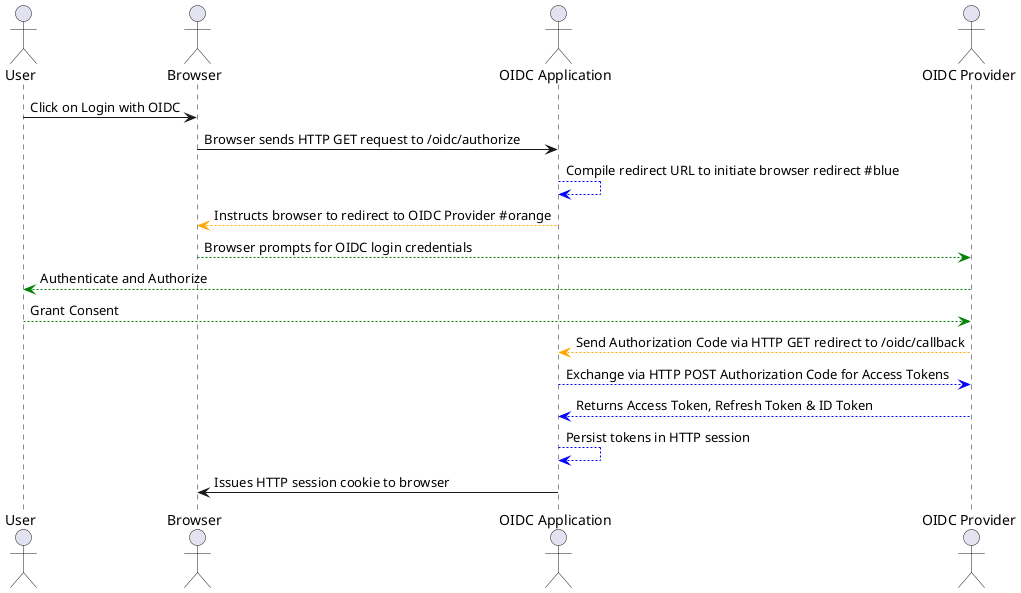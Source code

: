 @startuml
actor User
actor Browser
actor "OIDC Application" as OidcApplication
actor "OIDC Provider" as OidcProvider


User -> Browser : Click on Login with OIDC
Browser -> OidcApplication : Browser sends HTTP GET request to /oidc/authorize
OidcApplication -[#blue]-> OidcApplication: Compile redirect URL to initiate browser redirect #blue
Browser <-[#orange]- OidcApplication: Instructs browser to redirect to OIDC Provider #orange
Browser -[#green]-> OidcProvider: Browser prompts for OIDC login credentials
User <-[#green]- OidcProvider : Authenticate and Authorize
User -[#green]-> OidcProvider : Grant Consent
OidcApplication <-[#orange]- OidcProvider : Send Authorization Code via HTTP GET redirect to /oidc/callback
OidcApplication -[#blue]-> OidcProvider : Exchange via HTTP POST Authorization Code for Access Tokens
OidcApplication <-[#blue]- OidcProvider : Returns Access Token, Refresh Token & ID Token
OidcApplication -[#blue]-> OidcApplication : Persist tokens in HTTP session
Browser <- OidcApplication : Issues HTTP session cookie to browser
@enduml